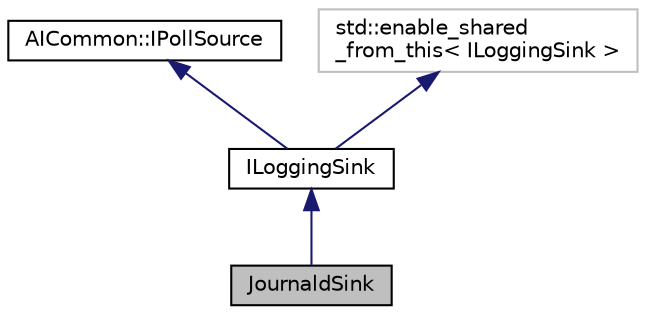 digraph "JournaldSink"
{
 // LATEX_PDF_SIZE
  edge [fontname="Helvetica",fontsize="10",labelfontname="Helvetica",labelfontsize="10"];
  node [fontname="Helvetica",fontsize="10",shape=record];
  Node1 [label="JournaldSink",height=0.2,width=0.4,color="black", fillcolor="grey75", style="filled", fontcolor="black",tooltip=" "];
  Node2 -> Node1 [dir="back",color="midnightblue",fontsize="10",style="solid"];
  Node2 [label="ILoggingSink",height=0.2,width=0.4,color="black", fillcolor="white", style="filled",URL="$classILoggingSink.html",tooltip=" "];
  Node3 -> Node2 [dir="back",color="midnightblue",fontsize="10",style="solid"];
  Node3 [label="AICommon::IPollSource",height=0.2,width=0.4,color="black", fillcolor="white", style="filled",URL="$classAICommon_1_1IPollSource.html",tooltip=" "];
  Node4 -> Node2 [dir="back",color="midnightblue",fontsize="10",style="solid"];
  Node4 [label="std::enable_shared\l_from_this\< ILoggingSink \>",height=0.2,width=0.4,color="grey75", fillcolor="white", style="filled",tooltip=" "];
}
